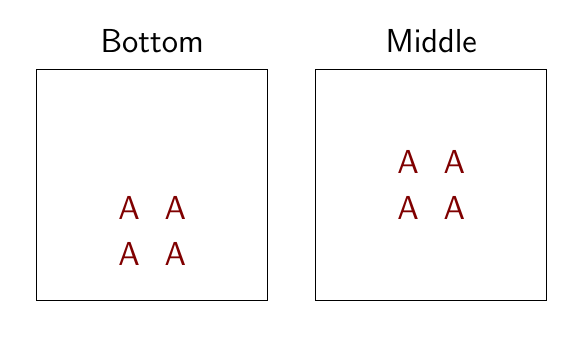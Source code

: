 \begingroup%
\makeatletter%
\begin{pgfpicture}%
\pgfpathrectangle{\pgfpointorigin}{\pgfqpoint{2.64in}{1.409in}}%
\pgfusepath{use as bounding box, clip}%
\begin{pgfscope}%
\pgfsetbuttcap%
\pgfsetmiterjoin%
\definecolor{currentfill}{rgb}{1.0,1.0,1.0}%
\pgfsetfillcolor{currentfill}%
\pgfsetlinewidth{0.0pt}%
\definecolor{currentstroke}{rgb}{1.0,1.0,1.0}%
\pgfsetstrokecolor{currentstroke}%
\pgfsetdash{}{0pt}%
\pgfpathmoveto{\pgfqpoint{0.0in}{0.0in}}%
\pgfpathlineto{\pgfqpoint{2.64in}{0.0in}}%
\pgfpathlineto{\pgfqpoint{2.64in}{1.409in}}%
\pgfpathlineto{\pgfqpoint{0.0in}{1.409in}}%
\pgfpathclose%
\pgfusepath{fill}%
\end{pgfscope}%
\begin{pgfscope}%
\pgfsetbuttcap%
\pgfsetmiterjoin%
\definecolor{currentfill}{rgb}{1.0,1.0,1.0}%
\pgfsetfillcolor{currentfill}%
\pgfsetlinewidth{0.0pt}%
\definecolor{currentstroke}{rgb}{0.0,0.0,0.0}%
\pgfsetstrokecolor{currentstroke}%
\pgfsetstrokeopacity{0.0}%
\pgfsetdash{}{0pt}%
\pgfpathmoveto{\pgfqpoint{0.045in}{0.045in}}%
\pgfpathlineto{\pgfqpoint{1.2in}{0.045in}}%
\pgfpathlineto{\pgfqpoint{1.2in}{1.2in}}%
\pgfpathlineto{\pgfqpoint{0.045in}{1.2in}}%
\pgfpathclose%
\pgfusepath{fill}%
\end{pgfscope}%
\begin{pgfscope}%
\pgfsetrectcap%
\pgfsetmiterjoin%
\pgfsetlinewidth{0.502pt}%
\definecolor{currentstroke}{rgb}{0.0,0.0,0.0}%
\pgfsetstrokecolor{currentstroke}%
\pgfsetdash{}{0pt}%
\pgfpathmoveto{\pgfqpoint{0.045in}{0.045in}}%
\pgfpathlineto{\pgfqpoint{0.045in}{1.2in}}%
\pgfusepath{stroke}%
\end{pgfscope}%
\begin{pgfscope}%
\pgfsetrectcap%
\pgfsetmiterjoin%
\pgfsetlinewidth{0.502pt}%
\definecolor{currentstroke}{rgb}{0.0,0.0,0.0}%
\pgfsetstrokecolor{currentstroke}%
\pgfsetdash{}{0pt}%
\pgfpathmoveto{\pgfqpoint{1.2in}{0.045in}}%
\pgfpathlineto{\pgfqpoint{1.2in}{1.2in}}%
\pgfusepath{stroke}%
\end{pgfscope}%
\begin{pgfscope}%
\pgfsetrectcap%
\pgfsetmiterjoin%
\pgfsetlinewidth{0.502pt}%
\definecolor{currentstroke}{rgb}{0.0,0.0,0.0}%
\pgfsetstrokecolor{currentstroke}%
\pgfsetdash{}{0pt}%
\pgfpathmoveto{\pgfqpoint{0.045in}{0.045in}}%
\pgfpathlineto{\pgfqpoint{1.2in}{0.045in}}%
\pgfusepath{stroke}%
\end{pgfscope}%
\begin{pgfscope}%
\pgfsetrectcap%
\pgfsetmiterjoin%
\pgfsetlinewidth{0.502pt}%
\definecolor{currentstroke}{rgb}{0.0,0.0,0.0}%
\pgfsetstrokecolor{currentstroke}%
\pgfsetdash{}{0pt}%
\pgfpathmoveto{\pgfqpoint{0.045in}{1.2in}}%
\pgfpathlineto{\pgfqpoint{1.2in}{1.2in}}%
\pgfusepath{stroke}%
\end{pgfscope}%
\begin{pgfscope}%
\definecolor{textcolor}{rgb}{0.5,0.0,0.0}%
\pgfsetstrokecolor{textcolor}%
\pgfsetfillcolor{textcolor}%
\pgftext[x=0.507in,y=0.276in,,]{\color{textcolor}\sffamily\fontsize{12.0}{14.4}\selectfont A}%
\end{pgfscope}%
\begin{pgfscope}%
\definecolor{textcolor}{rgb}{0.5,0.0,0.0}%
\pgfsetstrokecolor{textcolor}%
\pgfsetfillcolor{textcolor}%
\pgftext[x=0.738in,y=0.276in,,]{\color{textcolor}\sffamily\fontsize{12.0}{14.4}\selectfont A}%
\end{pgfscope}%
\begin{pgfscope}%
\definecolor{textcolor}{rgb}{0.5,0.0,0.0}%
\pgfsetstrokecolor{textcolor}%
\pgfsetfillcolor{textcolor}%
\pgftext[x=0.507in,y=0.507in,,]{\color{textcolor}\sffamily\fontsize{12.0}{14.4}\selectfont A}%
\end{pgfscope}%
\begin{pgfscope}%
\definecolor{textcolor}{rgb}{0.5,0.0,0.0}%
\pgfsetstrokecolor{textcolor}%
\pgfsetfillcolor{textcolor}%
\pgftext[x=0.738in,y=0.507in,,]{\color{textcolor}\sffamily\fontsize{12.0}{14.4}\selectfont A}%
\end{pgfscope}%
\begin{pgfscope}%
\pgftext[x=0.623in,y=1.283in,,base]{\sffamily\fontsize{12.0}{14.4}\selectfont Bottom}%
\end{pgfscope}%
\begin{pgfscope}%
\pgfsetbuttcap%
\pgfsetmiterjoin%
\definecolor{currentfill}{rgb}{1.0,1.0,1.0}%
\pgfsetfillcolor{currentfill}%
\pgfsetlinewidth{0.0pt}%
\definecolor{currentstroke}{rgb}{0.0,0.0,0.0}%
\pgfsetstrokecolor{currentstroke}%
\pgfsetstrokeopacity{0.0}%
\pgfsetdash{}{0pt}%
\pgfpathmoveto{\pgfqpoint{1.44in}{0.045in}}%
\pgfpathlineto{\pgfqpoint{2.595in}{0.045in}}%
\pgfpathlineto{\pgfqpoint{2.595in}{1.2in}}%
\pgfpathlineto{\pgfqpoint{1.44in}{1.2in}}%
\pgfpathclose%
\pgfusepath{fill}%
\end{pgfscope}%
\begin{pgfscope}%
\pgfsetrectcap%
\pgfsetmiterjoin%
\pgfsetlinewidth{0.502pt}%
\definecolor{currentstroke}{rgb}{0.0,0.0,0.0}%
\pgfsetstrokecolor{currentstroke}%
\pgfsetdash{}{0pt}%
\pgfpathmoveto{\pgfqpoint{1.44in}{0.045in}}%
\pgfpathlineto{\pgfqpoint{1.44in}{1.2in}}%
\pgfusepath{stroke}%
\end{pgfscope}%
\begin{pgfscope}%
\pgfsetrectcap%
\pgfsetmiterjoin%
\pgfsetlinewidth{0.502pt}%
\definecolor{currentstroke}{rgb}{0.0,0.0,0.0}%
\pgfsetstrokecolor{currentstroke}%
\pgfsetdash{}{0pt}%
\pgfpathmoveto{\pgfqpoint{2.595in}{0.045in}}%
\pgfpathlineto{\pgfqpoint{2.595in}{1.2in}}%
\pgfusepath{stroke}%
\end{pgfscope}%
\begin{pgfscope}%
\pgfsetrectcap%
\pgfsetmiterjoin%
\pgfsetlinewidth{0.502pt}%
\definecolor{currentstroke}{rgb}{0.0,0.0,0.0}%
\pgfsetstrokecolor{currentstroke}%
\pgfsetdash{}{0pt}%
\pgfpathmoveto{\pgfqpoint{1.44in}{0.045in}}%
\pgfpathlineto{\pgfqpoint{2.595in}{0.045in}}%
\pgfusepath{stroke}%
\end{pgfscope}%
\begin{pgfscope}%
\pgfsetrectcap%
\pgfsetmiterjoin%
\pgfsetlinewidth{0.502pt}%
\definecolor{currentstroke}{rgb}{0.0,0.0,0.0}%
\pgfsetstrokecolor{currentstroke}%
\pgfsetdash{}{0pt}%
\pgfpathmoveto{\pgfqpoint{1.44in}{1.2in}}%
\pgfpathlineto{\pgfqpoint{2.595in}{1.2in}}%
\pgfusepath{stroke}%
\end{pgfscope}%
\begin{pgfscope}%
\definecolor{textcolor}{rgb}{0.5,0.0,0.0}%
\pgfsetstrokecolor{textcolor}%
\pgfsetfillcolor{textcolor}%
\pgftext[x=1.902in,y=0.507in,,]{\color{textcolor}\sffamily\fontsize{12.0}{14.4}\selectfont A}%
\end{pgfscope}%
\begin{pgfscope}%
\definecolor{textcolor}{rgb}{0.5,0.0,0.0}%
\pgfsetstrokecolor{textcolor}%
\pgfsetfillcolor{textcolor}%
\pgftext[x=2.133in,y=0.507in,,]{\color{textcolor}\sffamily\fontsize{12.0}{14.4}\selectfont A}%
\end{pgfscope}%
\begin{pgfscope}%
\definecolor{textcolor}{rgb}{0.5,0.0,0.0}%
\pgfsetstrokecolor{textcolor}%
\pgfsetfillcolor{textcolor}%
\pgftext[x=1.902in,y=0.738in,,]{\color{textcolor}\sffamily\fontsize{12.0}{14.4}\selectfont A}%
\end{pgfscope}%
\begin{pgfscope}%
\definecolor{textcolor}{rgb}{0.5,0.0,0.0}%
\pgfsetstrokecolor{textcolor}%
\pgfsetfillcolor{textcolor}%
\pgftext[x=2.133in,y=0.738in,,]{\color{textcolor}\sffamily\fontsize{12.0}{14.4}\selectfont A}%
\end{pgfscope}%
\begin{pgfscope}%
\pgftext[x=2.018in,y=1.283in,,base]{\sffamily\fontsize{12.0}{14.4}\selectfont Middle}%
\end{pgfscope}%
\end{pgfpicture}%
\makeatother%
\endgroup%
